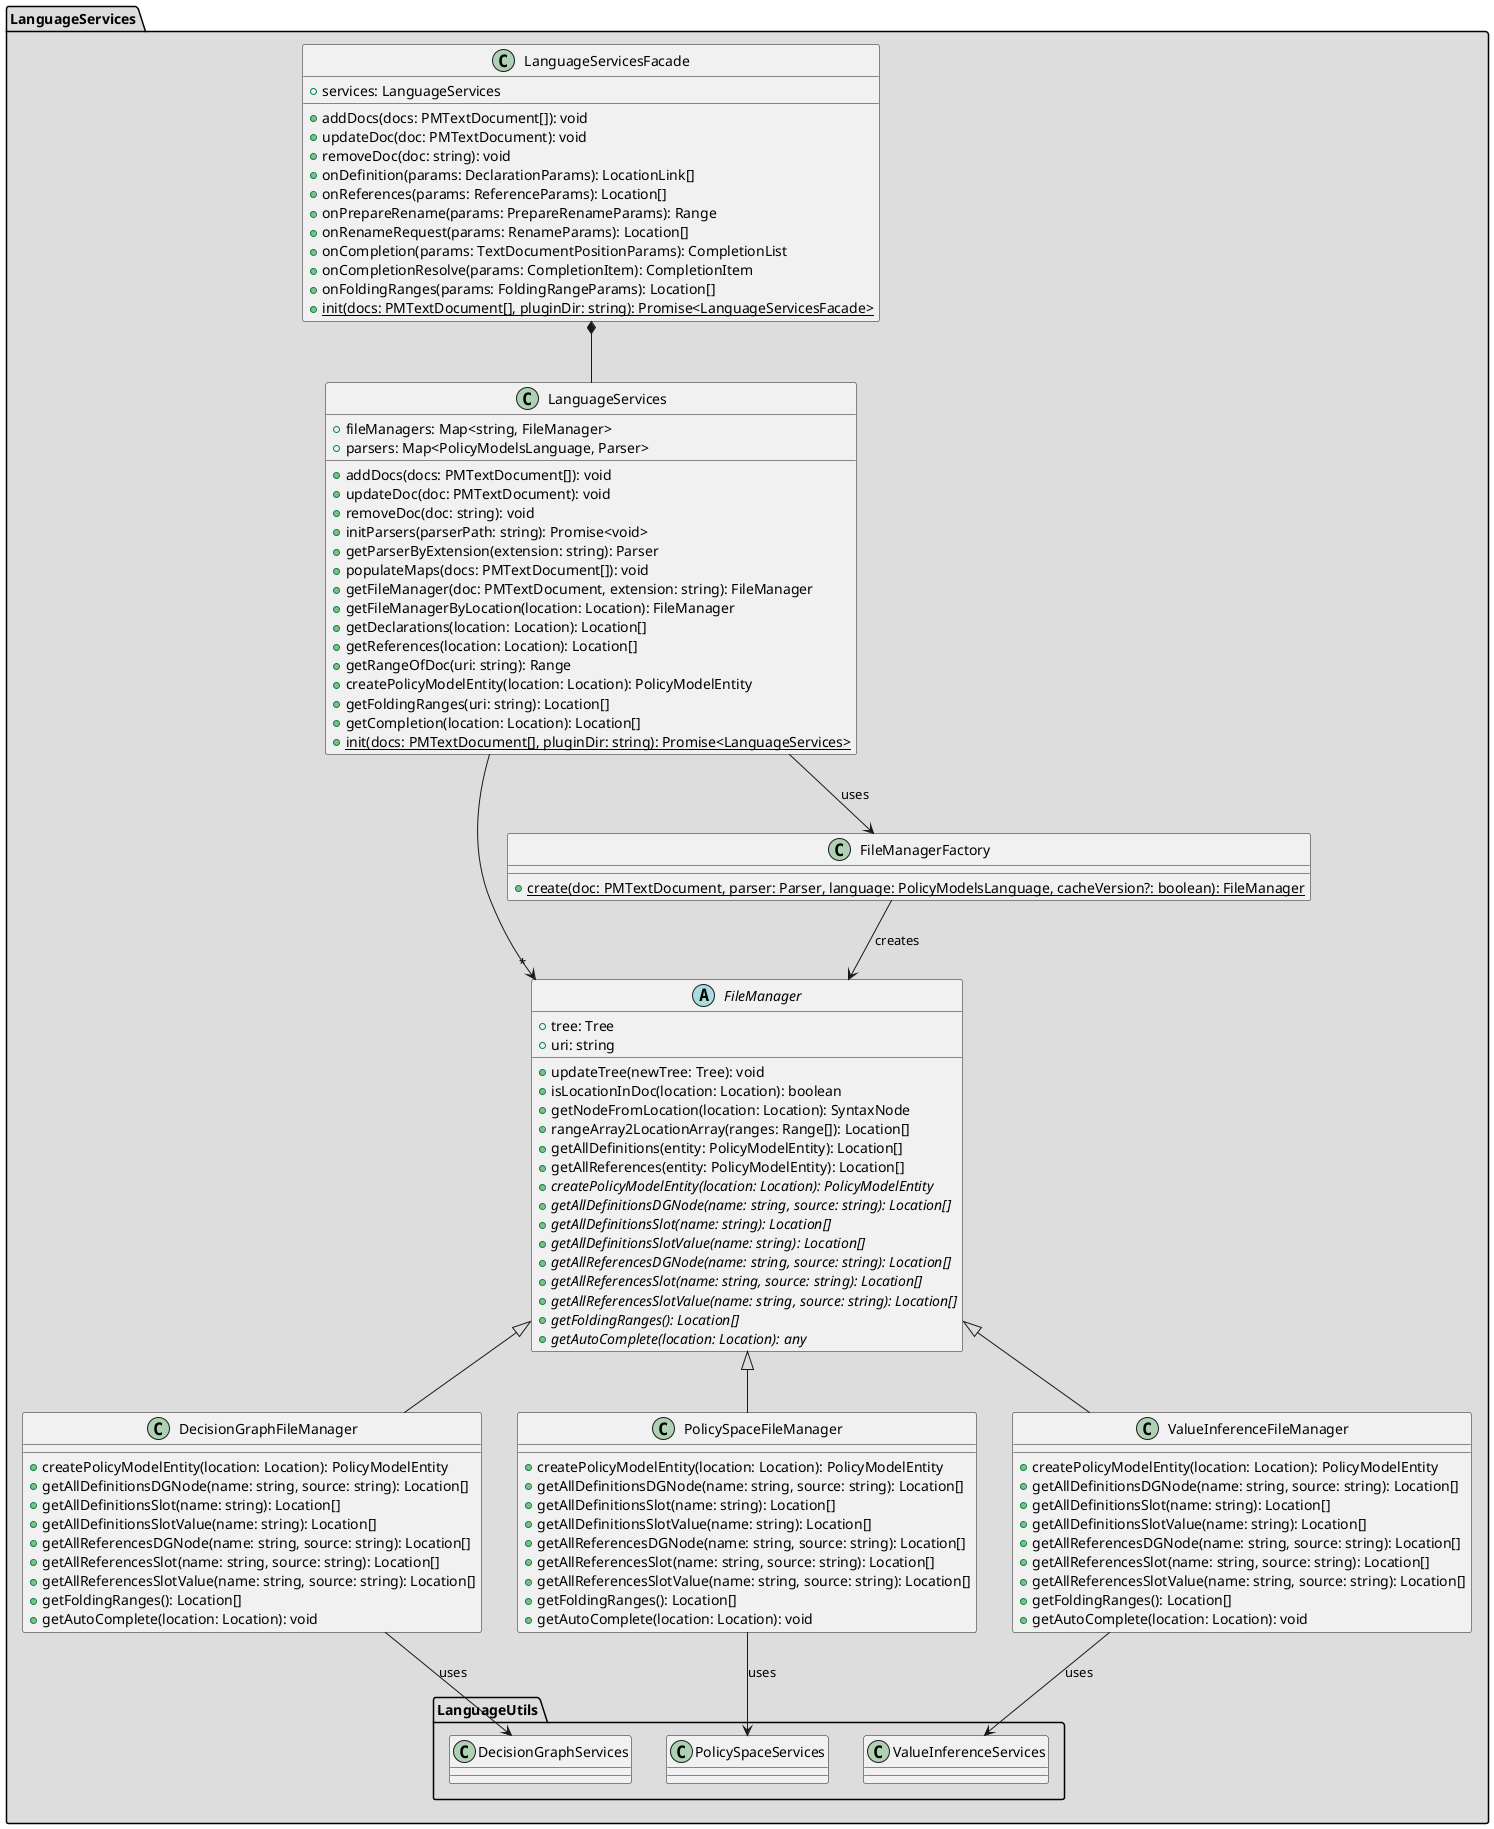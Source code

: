 @startuml

'skinparam style strictuml
'top to bottom direction
'left to right direction

allowmixing

package LanguageServices #DDDDDD {

    class LanguageServicesFacade {
        +services: LanguageServices
        +addDocs(docs: PMTextDocument[]): void
        +updateDoc(doc: PMTextDocument): void
        +removeDoc(doc: string): void
        +onDefinition(params: DeclarationParams): LocationLink[]
        +onReferences(params: ReferenceParams): Location[]
        +onPrepareRename(params: PrepareRenameParams): Range
        +onRenameRequest(params: RenameParams): Location[]
        +onCompletion(params: TextDocumentPositionParams): CompletionList
        +onCompletionResolve(params: CompletionItem): CompletionItem
        +onFoldingRanges(params: FoldingRangeParams): Location[]
        +{static} init(docs: PMTextDocument[], pluginDir: string): Promise<LanguageServicesFacade>
    }
    class LanguageServices {
        +fileManagers: Map<string, FileManager>
        +parsers: Map<PolicyModelsLanguage, Parser>
        +addDocs(docs: PMTextDocument[]): void
        +updateDoc(doc: PMTextDocument): void
        +removeDoc(doc: string): void
        +initParsers(parserPath: string): Promise<void>
        +getParserByExtension(extension: string): Parser
        +populateMaps(docs: PMTextDocument[]): void
        +getFileManager(doc: PMTextDocument, extension: string): FileManager
        +getFileManagerByLocation(location: Location): FileManager
        +getDeclarations(location: Location): Location[]
        +getReferences(location: Location): Location[]
        +getRangeOfDoc(uri: string): Range
        +createPolicyModelEntity(location: Location): PolicyModelEntity
        +getFoldingRanges(uri: string): Location[]
        +getCompletion(location: Location): Location[]
        +{static} init(docs: PMTextDocument[], pluginDir: string): Promise<LanguageServices>
    }
    abstract class FileManager {
        +tree: Tree
        +uri: string
        +updateTree(newTree: Tree): void
        +isLocationInDoc(location: Location): boolean
        +getNodeFromLocation(location: Location): SyntaxNode
        +rangeArray2LocationArray(ranges: Range[]): Location[]
        +getAllDefinitions(entity: PolicyModelEntity): Location[]
        +getAllReferences(entity: PolicyModelEntity): Location[]
        +{abstract} createPolicyModelEntity(location: Location): PolicyModelEntity
        +{abstract} getAllDefinitionsDGNode(name: string, source: string): Location[]
        +{abstract} getAllDefinitionsSlot(name: string): Location[]
        +{abstract} getAllDefinitionsSlotValue(name: string): Location[]
        +{abstract} getAllReferencesDGNode(name: string, source: string): Location[]
        +{abstract} getAllReferencesSlot(name: string, source: string): Location[]
        +{abstract} getAllReferencesSlotValue(name: string, source: string): Location[]
        +{abstract} getFoldingRanges(): Location[]
        +{abstract} getAutoComplete(location: Location): any
    }
    class FileManagerFactory {
        +{static} create(doc: PMTextDocument, parser: Parser, language: PolicyModelsLanguage, cacheVersion?: boolean): FileManager
    }
    class DecisionGraphFileManager extends FileManager {
        +createPolicyModelEntity(location: Location): PolicyModelEntity
        +getAllDefinitionsDGNode(name: string, source: string): Location[]
        +getAllDefinitionsSlot(name: string): Location[]
        +getAllDefinitionsSlotValue(name: string): Location[]
        +getAllReferencesDGNode(name: string, source: string): Location[]
        +getAllReferencesSlot(name: string, source: string): Location[]
        +getAllReferencesSlotValue(name: string, source: string): Location[]
        +getFoldingRanges(): Location[]
        +getAutoComplete(location: Location): void
    }
    class PolicySpaceFileManager extends FileManager {
        +createPolicyModelEntity(location: Location): PolicyModelEntity
        +getAllDefinitionsDGNode(name: string, source: string): Location[]
        +getAllDefinitionsSlot(name: string): Location[]
        +getAllDefinitionsSlotValue(name: string): Location[]
        +getAllReferencesDGNode(name: string, source: string): Location[]
        +getAllReferencesSlot(name: string, source: string): Location[]
        +getAllReferencesSlotValue(name: string, source: string): Location[]
        +getFoldingRanges(): Location[]
        +getAutoComplete(location: Location): void
    }
    class ValueInferenceFileManager extends FileManager {
        +createPolicyModelEntity(location: Location): PolicyModelEntity
        +getAllDefinitionsDGNode(name: string, source: string): Location[]
        +getAllDefinitionsSlot(name: string): Location[]
        +getAllDefinitionsSlotValue(name: string): Location[]
        +getAllReferencesDGNode(name: string, source: string): Location[]
        +getAllReferencesSlot(name: string, source: string): Location[]
        +getAllReferencesSlotValue(name: string, source: string): Location[]
        +getFoldingRanges(): Location[]
        +getAutoComplete(location: Location): void
    }

    package LanguageUtils #DDDDDD {
        class DecisionGraphServices 
        class PolicySpaceServices
        class ValueInferenceServices
    }

 

    LanguageServicesFacade *-- LanguageServices
    FileManagerFactory --> FileManager : "creates"
    LanguageServices -->  FileManagerFactory : "uses"
    LanguageServices --> "*" FileManager
}

DecisionGraphFileManager -down-> DecisionGraphServices : "uses"
PolicySpaceFileManager -down-> PolicySpaceServices : "uses"
ValueInferenceFileManager -down-> ValueInferenceServices : "uses"




@enduml